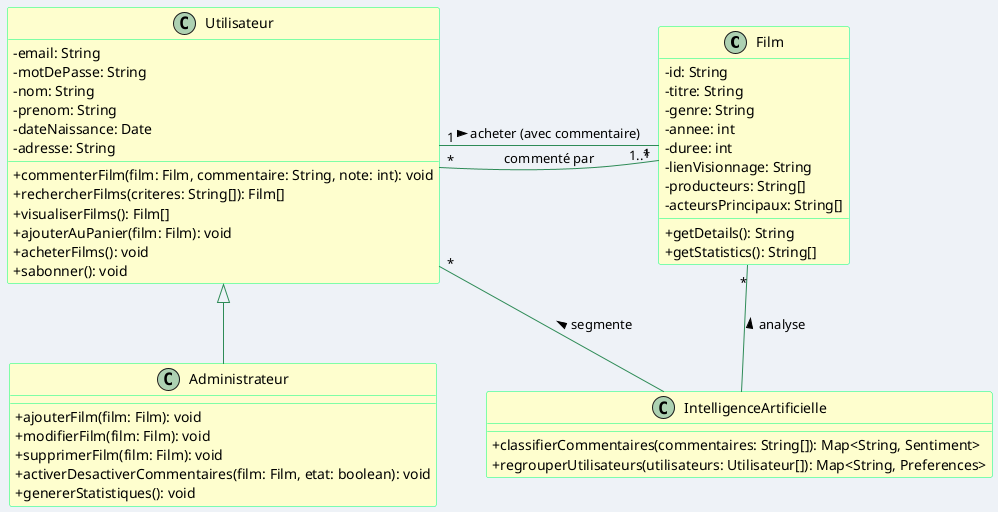 @startuml
skinparam classAttributeIconSize 0
skinparam backgroundColor #EEF2F7
skinparam class {
    BackgroundColor #FEFECE
    ArrowColor SeaGreen
    BorderColor SpringGreen
}

class Film {
    -id: String
    -titre: String
    -genre: String
    -annee: int
    -duree: int
    -lienVisionnage: String
    -producteurs: String[]
    -acteursPrincipaux: String[]
    +getDetails(): String
    +getStatistics(): String[]
}

class Utilisateur {
    -email: String
    -motDePasse: String
    -nom: String
    -prenom: String
    -dateNaissance: Date
    -adresse: String
    +commenterFilm(film: Film, commentaire: String, note: int): void
    +rechercherFilms(criteres: String[]): Film[]
    +visualiserFilms(): Film[]
    +ajouterAuPanier(film: Film): void
    +acheterFilms(): void
    +sabonner(): void
}


class Administrateur extends Utilisateur {
    +ajouterFilm(film: Film): void
    +modifierFilm(film: Film): void
    +supprimerFilm(film: Film): void
    +activerDesactiverCommentaires(film: Film, etat: boolean): void
    +genererStatistiques(): void
}

class IntelligenceArtificielle {
    +classifierCommentaires(commentaires: String[]): Map<String, Sentiment>
    +regrouperUtilisateurs(utilisateurs: Utilisateur[]): Map<String, Preferences>
}


Film "1" -left- "*" Utilisateur : "commenté par"
Utilisateur "1" -down- "1..*" Film : "acheter (avec commentaire) >"
IntelligenceArtificielle -up- "*" Film : "analyse >"
IntelligenceArtificielle -left- "*" Utilisateur : "segmente >"

@enduml
